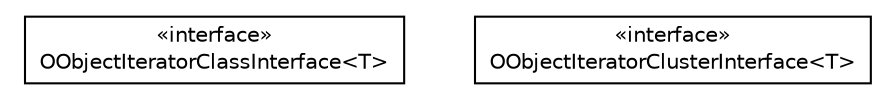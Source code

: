 #!/usr/local/bin/dot
#
# Class diagram 
# Generated by UMLGraph version R5_6-24-gf6e263 (http://www.umlgraph.org/)
#

digraph G {
	edge [fontname="Helvetica",fontsize=10,labelfontname="Helvetica",labelfontsize=10];
	node [fontname="Helvetica",fontsize=10,shape=plaintext];
	nodesep=0.25;
	ranksep=0.5;
	// com.orientechnologies.orient.core.iterator.object.OObjectIteratorClassInterface<T>
	c271670 [label=<<table title="com.orientechnologies.orient.core.iterator.object.OObjectIteratorClassInterface" border="0" cellborder="1" cellspacing="0" cellpadding="2" port="p" href="./OObjectIteratorClassInterface.html">
		<tr><td><table border="0" cellspacing="0" cellpadding="1">
<tr><td align="center" balign="center"> &#171;interface&#187; </td></tr>
<tr><td align="center" balign="center"> OObjectIteratorClassInterface&lt;T&gt; </td></tr>
		</table></td></tr>
		</table>>, URL="./OObjectIteratorClassInterface.html", fontname="Helvetica", fontcolor="black", fontsize=10.0];
	// com.orientechnologies.orient.core.iterator.object.OObjectIteratorClusterInterface<T>
	c271671 [label=<<table title="com.orientechnologies.orient.core.iterator.object.OObjectIteratorClusterInterface" border="0" cellborder="1" cellspacing="0" cellpadding="2" port="p" href="./OObjectIteratorClusterInterface.html">
		<tr><td><table border="0" cellspacing="0" cellpadding="1">
<tr><td align="center" balign="center"> &#171;interface&#187; </td></tr>
<tr><td align="center" balign="center"> OObjectIteratorClusterInterface&lt;T&gt; </td></tr>
		</table></td></tr>
		</table>>, URL="./OObjectIteratorClusterInterface.html", fontname="Helvetica", fontcolor="black", fontsize=10.0];
}

